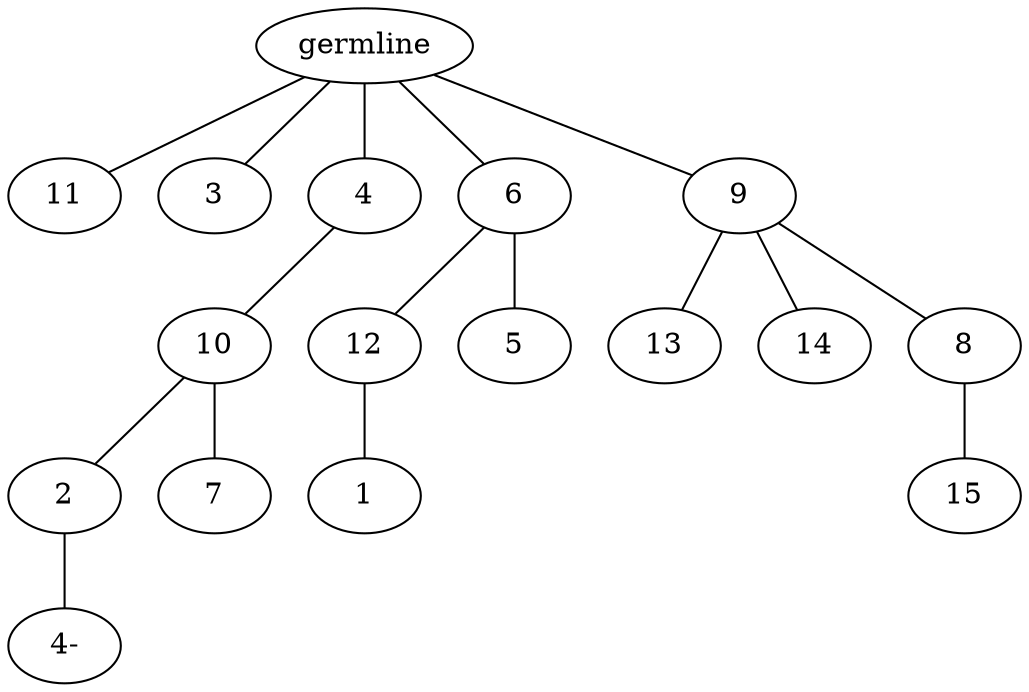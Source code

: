graph tree {
    "140683681148448" [label="germline"];
    "140683681014928" [label="11"];
    "140683681013872" [label="3"];
    "140683681015792" [label="4"];
    "140683681016848" [label="10"];
    "140683681017088" [label="2"];
    "140683681015552" [label="4-"];
    "140683681017136" [label="7"];
    "140683681017232" [label="6"];
    "140683681017424" [label="12"];
    "140683681017760" [label="1"];
    "140683681016896" [label="5"];
    "140683681015408" [label="9"];
    "140683681017376" [label="13"];
    "140683681022400" [label="14"];
    "140683681022928" [label="8"];
    "140683681022064" [label="15"];
    "140683681148448" -- "140683681014928";
    "140683681148448" -- "140683681013872";
    "140683681148448" -- "140683681015792";
    "140683681148448" -- "140683681017232";
    "140683681148448" -- "140683681015408";
    "140683681015792" -- "140683681016848";
    "140683681016848" -- "140683681017088";
    "140683681016848" -- "140683681017136";
    "140683681017088" -- "140683681015552";
    "140683681017232" -- "140683681017424";
    "140683681017232" -- "140683681016896";
    "140683681017424" -- "140683681017760";
    "140683681015408" -- "140683681017376";
    "140683681015408" -- "140683681022400";
    "140683681015408" -- "140683681022928";
    "140683681022928" -- "140683681022064";
}
